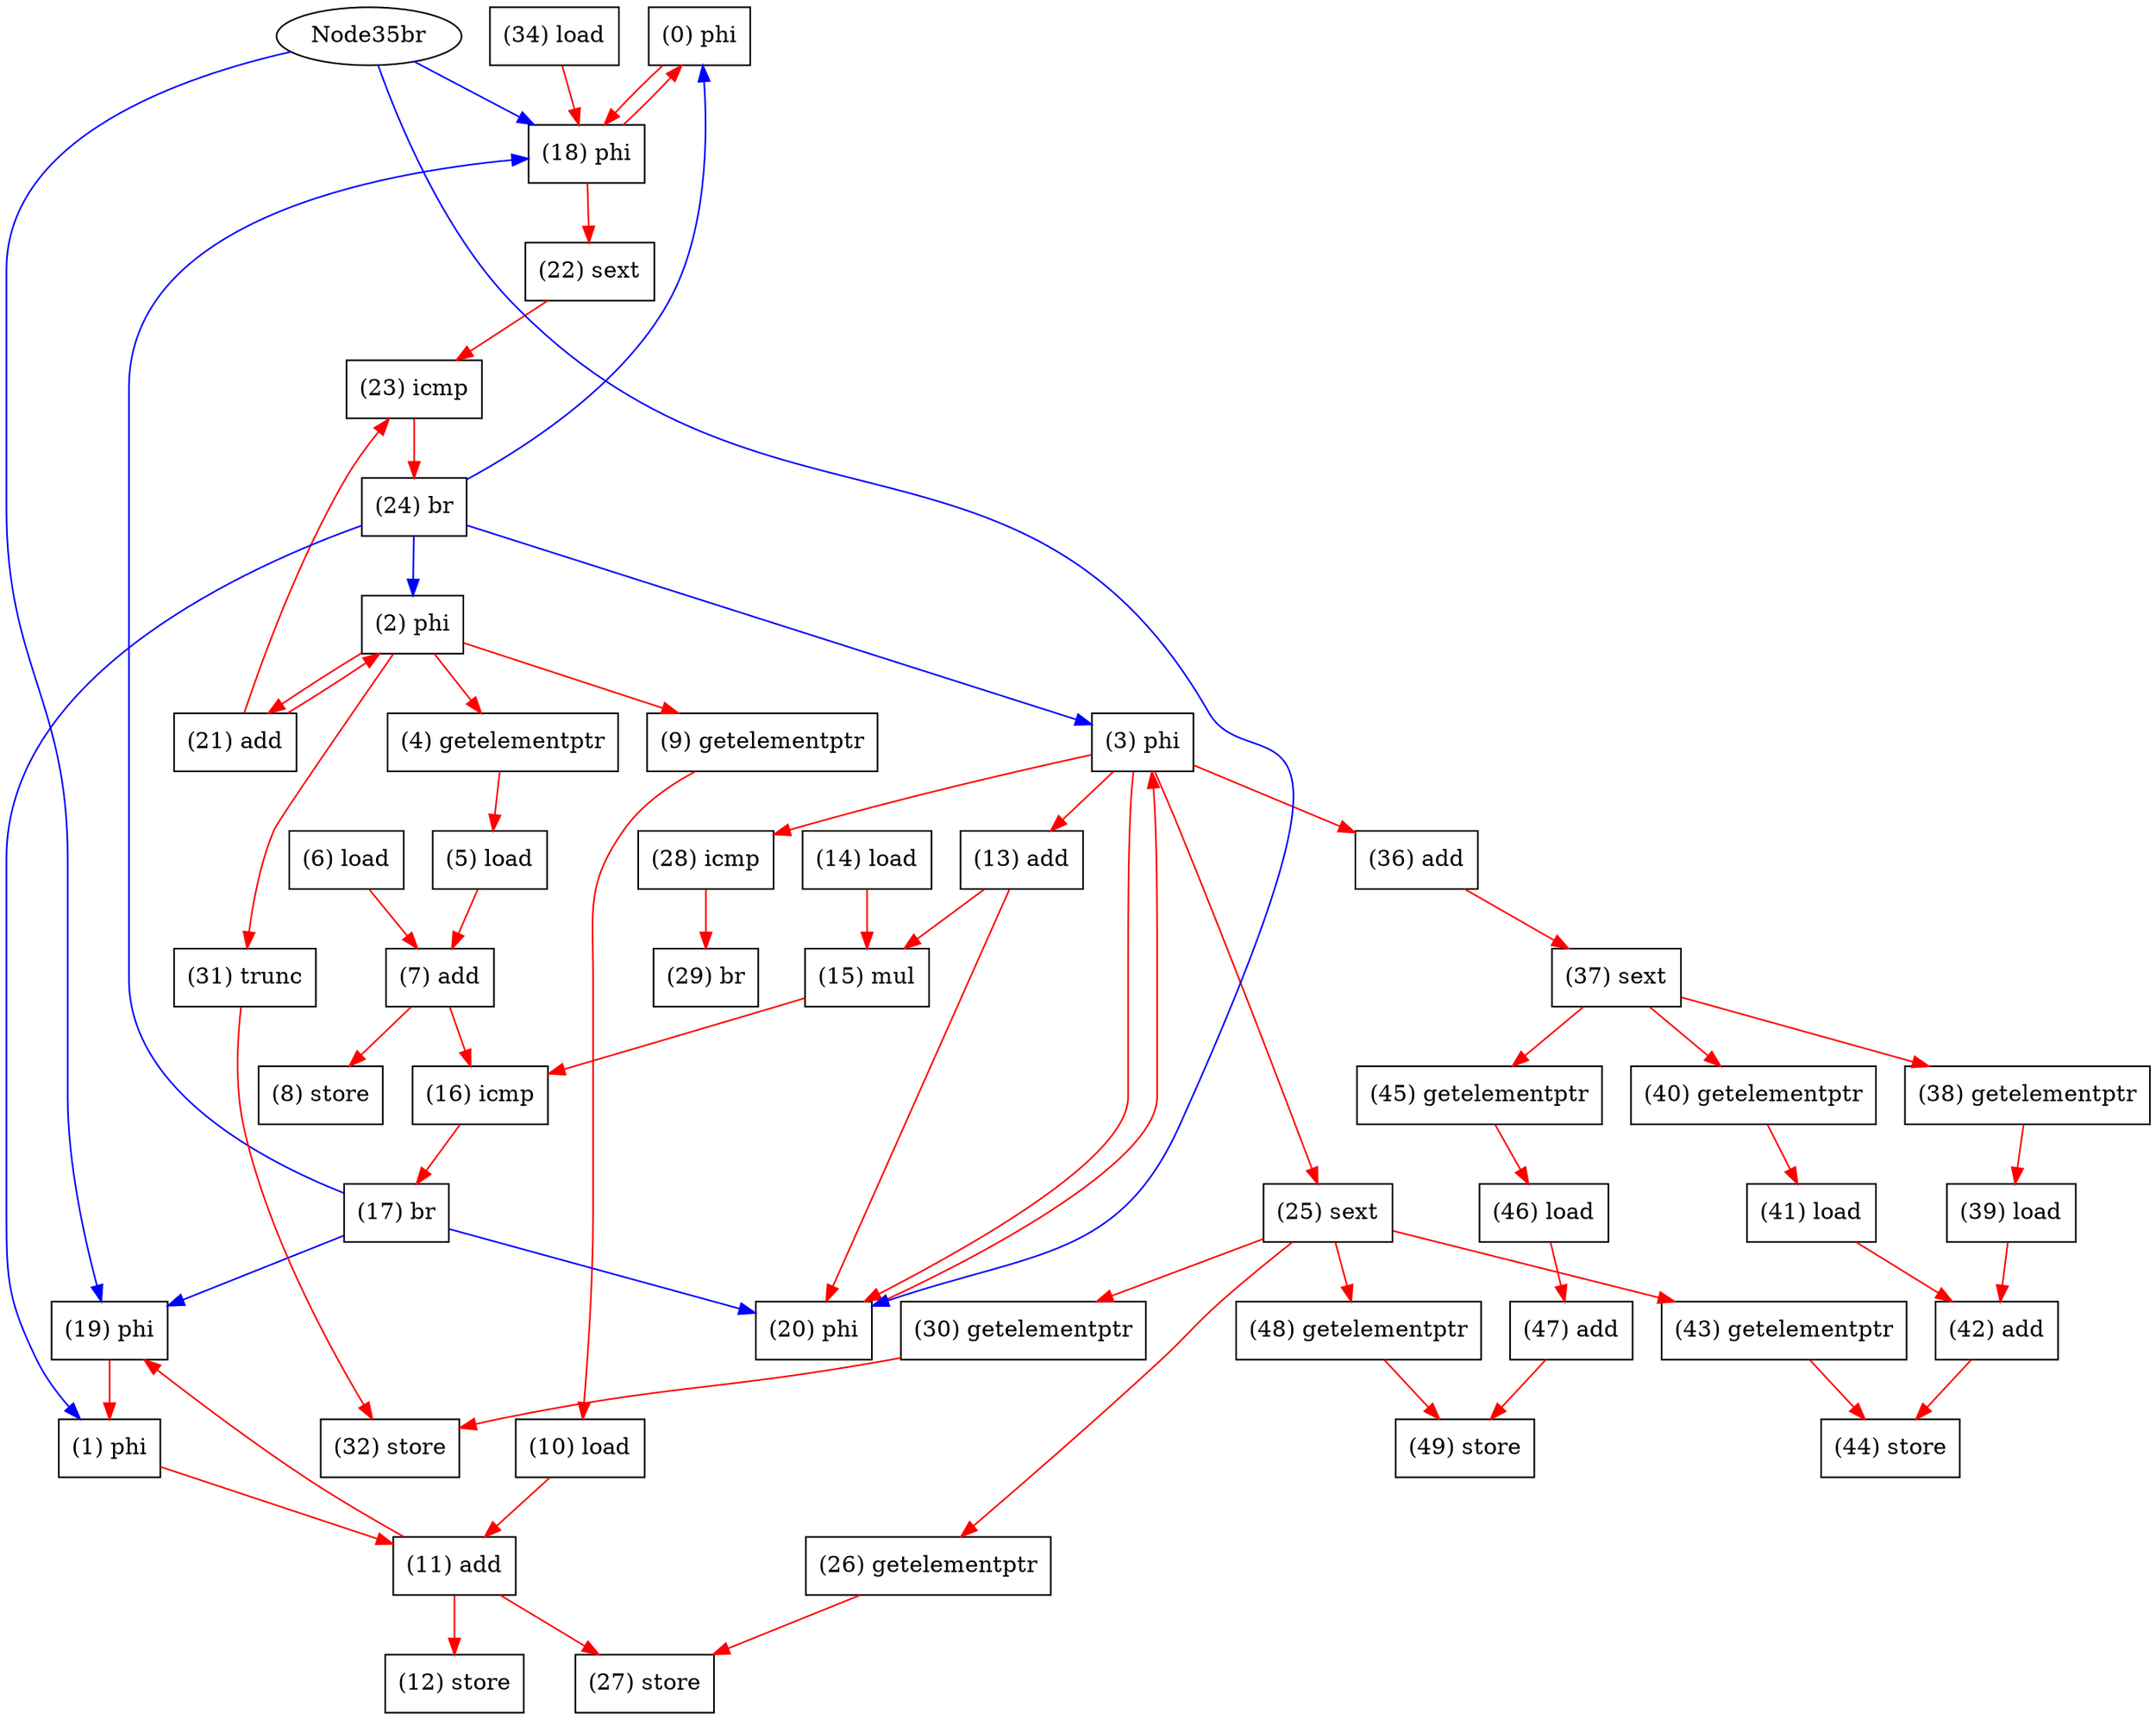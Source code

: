 digraph "DFG for'kernel' function" {
	Node0phi[shape=record, label="(0) phi"];
	Node1phi[shape=record, label="(1) phi"];
	Node2phi[shape=record, label="(2) phi"];
	Node3phi[shape=record, label="(3) phi"];
	Node4getelementptr[shape=record, label="(4) getelementptr"];
	Node5load[shape=record, label="(5) load"];
	Node6load[shape=record, label="(6) load"];
	Node7add[shape=record, label="(7) add"];
	Node8store[shape=record, label="(8) store"];
	Node9getelementptr[shape=record, label="(9) getelementptr"];
	Node10load[shape=record, label="(10) load"];
	Node11add[shape=record, label="(11) add"];
	Node12store[shape=record, label="(12) store"];
	Node13add[shape=record, label="(13) add"];
	Node14load[shape=record, label="(14) load"];
	Node15mul[shape=record, label="(15) mul"];
	Node16icmp[shape=record, label="(16) icmp"];
	Node17br[shape=record, label="(17) br"];
	Node18phi[shape=record, label="(18) phi"];
	Node19phi[shape=record, label="(19) phi"];
	Node20phi[shape=record, label="(20) phi"];
	Node21add[shape=record, label="(21) add"];
	Node22sext[shape=record, label="(22) sext"];
	Node23icmp[shape=record, label="(23) icmp"];
	Node24br[shape=record, label="(24) br"];
	Node25sext[shape=record, label="(25) sext"];
	Node26getelementptr[shape=record, label="(26) getelementptr"];
	Node27store[shape=record, label="(27) store"];
	Node28icmp[shape=record, label="(28) icmp"];
	Node29br[shape=record, label="(29) br"];
	Node30getelementptr[shape=record, label="(30) getelementptr"];
	Node31trunc[shape=record, label="(31) trunc"];
	Node32store[shape=record, label="(32) store"];
	Node34load[shape=record, label="(34) load"];
	Node36add[shape=record, label="(36) add"];
	Node37sext[shape=record, label="(37) sext"];
	Node38getelementptr[shape=record, label="(38) getelementptr"];
	Node39load[shape=record, label="(39) load"];
	Node40getelementptr[shape=record, label="(40) getelementptr"];
	Node41load[shape=record, label="(41) load"];
	Node42add[shape=record, label="(42) add"];
	Node43getelementptr[shape=record, label="(43) getelementptr"];
	Node44store[shape=record, label="(44) store"];
	Node45getelementptr[shape=record, label="(45) getelementptr"];
	Node46load[shape=record, label="(46) load"];
	Node47add[shape=record, label="(47) add"];
	Node48getelementptr[shape=record, label="(48) getelementptr"];
	Node49store[shape=record, label="(49) store"];
edge [color=blue]
	Node17br -> Node18phi
	Node17br -> Node19phi
	Node17br -> Node20phi
	Node35br -> Node18phi
	Node35br -> Node19phi
	Node35br -> Node20phi
	Node24br -> Node0phi
	Node24br -> Node1phi
	Node24br -> Node2phi
	Node24br -> Node3phi
edge [color=red]
	Node18phi -> Node0phi
	Node19phi -> Node1phi
	Node21add -> Node2phi
	Node20phi -> Node3phi
	Node2phi -> Node4getelementptr
	Node4getelementptr -> Node5load
	Node6load -> Node7add
	Node5load -> Node7add
	Node7add -> Node8store
	Node2phi -> Node9getelementptr
	Node9getelementptr -> Node10load
	Node1phi -> Node11add
	Node10load -> Node11add
	Node11add -> Node12store
	Node3phi -> Node13add
	Node14load -> Node15mul
	Node13add -> Node15mul
	Node7add -> Node16icmp
	Node15mul -> Node16icmp
	Node16icmp -> Node17br
	Node34load -> Node18phi
	Node0phi -> Node18phi
	Node11add -> Node19phi
	Node13add -> Node20phi
	Node3phi -> Node20phi
	Node2phi -> Node21add
	Node18phi -> Node22sext
	Node21add -> Node23icmp
	Node22sext -> Node23icmp
	Node23icmp -> Node24br
	Node3phi -> Node25sext
	Node25sext -> Node26getelementptr
	Node11add -> Node27store
	Node26getelementptr -> Node27store
	Node3phi -> Node28icmp
	Node28icmp -> Node29br
	Node25sext -> Node30getelementptr
	Node2phi -> Node31trunc
	Node31trunc -> Node32store
	Node30getelementptr -> Node32store
	Node3phi -> Node36add
	Node36add -> Node37sext
	Node37sext -> Node38getelementptr
	Node38getelementptr -> Node39load
	Node37sext -> Node40getelementptr
	Node40getelementptr -> Node41load
	Node41load -> Node42add
	Node39load -> Node42add
	Node25sext -> Node43getelementptr
	Node42add -> Node44store
	Node43getelementptr -> Node44store
	Node37sext -> Node45getelementptr
	Node45getelementptr -> Node46load
	Node46load -> Node47add
	Node25sext -> Node48getelementptr
	Node47add -> Node49store
	Node48getelementptr -> Node49store
}
